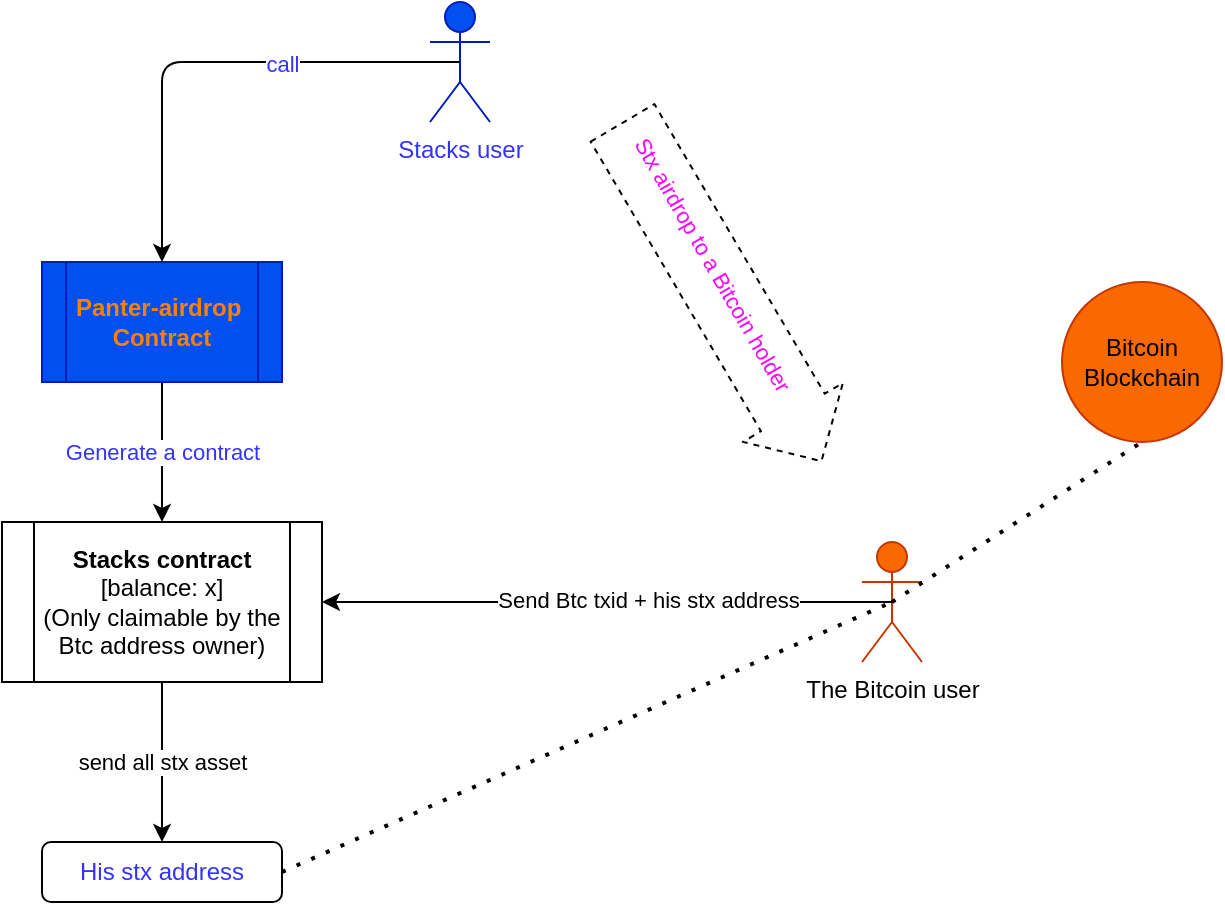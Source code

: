 <mxfile version="14.8.6" type="device"><diagram id="0YWSlg33mPOy8ILozCWM" name="Page-1"><mxGraphModel dx="1038" dy="489" grid="1" gridSize="10" guides="1" tooltips="1" connect="1" arrows="1" fold="1" page="1" pageScale="1" pageWidth="827" pageHeight="1169" math="0" shadow="0"><root><mxCell id="0"/><mxCell id="1" parent="0"/><mxCell id="HBDzhv18n-YTrY5k8yvx-9" value="Generate a contract" style="edgeStyle=orthogonalEdgeStyle;rounded=0;orthogonalLoop=1;jettySize=auto;html=1;fontColor=#3333FF;" edge="1" parent="1" source="HBDzhv18n-YTrY5k8yvx-2" target="HBDzhv18n-YTrY5k8yvx-8"><mxGeometry relative="1" as="geometry"/></mxCell><mxCell id="HBDzhv18n-YTrY5k8yvx-2" value="&lt;b&gt;&lt;font color=&quot;#ff8000&quot;&gt;Panter-airdrop&amp;nbsp;&lt;br&gt;Contract&lt;/font&gt;&lt;/b&gt;" style="shape=process;whiteSpace=wrap;html=1;backgroundOutline=1;fillColor=#0050ef;strokeColor=#001DBC;fontColor=#ffffff;" vertex="1" parent="1"><mxGeometry x="220" y="160" width="120" height="60" as="geometry"/></mxCell><mxCell id="HBDzhv18n-YTrY5k8yvx-3" value="Stacks user" style="shape=umlActor;verticalLabelPosition=bottom;verticalAlign=top;html=1;outlineConnect=0;fillColor=#0050ef;strokeColor=#001DBC;fontColor=#3333FF;" vertex="1" parent="1"><mxGeometry x="414" y="30" width="30" height="60" as="geometry"/></mxCell><mxCell id="HBDzhv18n-YTrY5k8yvx-6" value="" style="endArrow=classic;html=1;fontColor=#3333FF;exitX=0.5;exitY=0.5;exitDx=0;exitDy=0;exitPerimeter=0;entryX=0.5;entryY=0;entryDx=0;entryDy=0;" edge="1" parent="1" source="HBDzhv18n-YTrY5k8yvx-3" target="HBDzhv18n-YTrY5k8yvx-2"><mxGeometry width="50" height="50" relative="1" as="geometry"><mxPoint x="250" y="120" as="sourcePoint"/><mxPoint x="300" y="70" as="targetPoint"/><Array as="points"><mxPoint x="280" y="60"/></Array></mxGeometry></mxCell><mxCell id="HBDzhv18n-YTrY5k8yvx-7" value="call" style="edgeLabel;html=1;align=center;verticalAlign=middle;resizable=0;points=[];fontColor=#3333FF;" vertex="1" connectable="0" parent="HBDzhv18n-YTrY5k8yvx-6"><mxGeometry x="-0.283" y="1" relative="1" as="geometry"><mxPoint as="offset"/></mxGeometry></mxCell><mxCell id="HBDzhv18n-YTrY5k8yvx-8" value="&lt;font color=&quot;#000000&quot;&gt;&lt;b&gt;Stacks contract&lt;/b&gt; [balance: x]&lt;br&gt;(Only claimable by the Btc address owner)&lt;br&gt;&lt;/font&gt;" style="shape=process;whiteSpace=wrap;html=1;backgroundOutline=1;fontColor=#3333FF;" vertex="1" parent="1"><mxGeometry x="200" y="290" width="160" height="80" as="geometry"/></mxCell><mxCell id="HBDzhv18n-YTrY5k8yvx-11" value="The Bitcoin user" style="shape=umlActor;verticalLabelPosition=bottom;verticalAlign=top;html=1;outlineConnect=0;fontColor=#000000;fillColor=#fa6800;strokeColor=#C73500;" vertex="1" parent="1"><mxGeometry x="630" y="300" width="30" height="60" as="geometry"/></mxCell><mxCell id="HBDzhv18n-YTrY5k8yvx-15" value="" style="endArrow=classic;html=1;fontColor=#3333FF;exitX=0.5;exitY=0.5;exitDx=0;exitDy=0;exitPerimeter=0;entryX=1;entryY=0.5;entryDx=0;entryDy=0;" edge="1" parent="1" source="HBDzhv18n-YTrY5k8yvx-11" target="HBDzhv18n-YTrY5k8yvx-8"><mxGeometry width="50" height="50" relative="1" as="geometry"><mxPoint x="430" y="360" as="sourcePoint"/><mxPoint x="480" y="310" as="targetPoint"/></mxGeometry></mxCell><mxCell id="HBDzhv18n-YTrY5k8yvx-16" value="&lt;font color=&quot;#000000&quot;&gt;Send Btc txid + his stx address&lt;/font&gt;" style="edgeLabel;html=1;align=center;verticalAlign=middle;resizable=0;points=[];fontColor=#3333FF;" vertex="1" connectable="0" parent="HBDzhv18n-YTrY5k8yvx-15"><mxGeometry x="-0.145" y="-1" relative="1" as="geometry"><mxPoint as="offset"/></mxGeometry></mxCell><mxCell id="HBDzhv18n-YTrY5k8yvx-19" value="His stx address" style="rounded=1;whiteSpace=wrap;html=1;fontColor=#3333FF;" vertex="1" parent="1"><mxGeometry x="220" y="450" width="120" height="30" as="geometry"/></mxCell><mxCell id="HBDzhv18n-YTrY5k8yvx-20" value="&lt;font color=&quot;#000000&quot;&gt;send all stx asset&lt;/font&gt;" style="endArrow=classic;html=1;fontColor=#3333FF;exitX=0.5;exitY=1;exitDx=0;exitDy=0;entryX=0.5;entryY=0;entryDx=0;entryDy=0;" edge="1" parent="1" source="HBDzhv18n-YTrY5k8yvx-8" target="HBDzhv18n-YTrY5k8yvx-19"><mxGeometry width="50" height="50" relative="1" as="geometry"><mxPoint x="170" y="440" as="sourcePoint"/><mxPoint x="220" y="390" as="targetPoint"/></mxGeometry></mxCell><mxCell id="HBDzhv18n-YTrY5k8yvx-21" value="" style="endArrow=none;dashed=1;html=1;dashPattern=1 3;strokeWidth=2;fontColor=#3333FF;exitX=1;exitY=0.5;exitDx=0;exitDy=0;entryX=0.5;entryY=0.5;entryDx=0;entryDy=0;entryPerimeter=0;" edge="1" parent="1" source="HBDzhv18n-YTrY5k8yvx-19" target="HBDzhv18n-YTrY5k8yvx-11"><mxGeometry width="50" height="50" relative="1" as="geometry"><mxPoint x="390" y="470" as="sourcePoint"/><mxPoint x="440" y="420" as="targetPoint"/></mxGeometry></mxCell><mxCell id="HBDzhv18n-YTrY5k8yvx-23" value="Bitcoin Blockchain" style="ellipse;whiteSpace=wrap;html=1;aspect=fixed;fontColor=#000000;fillColor=#fa6800;strokeColor=#C73500;" vertex="1" parent="1"><mxGeometry x="730" y="170" width="80" height="80" as="geometry"/></mxCell><mxCell id="HBDzhv18n-YTrY5k8yvx-24" value="" style="endArrow=none;dashed=1;html=1;dashPattern=1 3;strokeWidth=2;fontColor=#3333FF;exitX=0.5;exitY=0.5;exitDx=0;exitDy=0;exitPerimeter=0;entryX=0.5;entryY=1;entryDx=0;entryDy=0;" edge="1" parent="1" source="HBDzhv18n-YTrY5k8yvx-11" target="HBDzhv18n-YTrY5k8yvx-23"><mxGeometry width="50" height="50" relative="1" as="geometry"><mxPoint x="710" y="300" as="sourcePoint"/><mxPoint x="760" y="250" as="targetPoint"/></mxGeometry></mxCell><mxCell id="HBDzhv18n-YTrY5k8yvx-27" value="" style="shape=flexArrow;endArrow=classic;html=1;fontColor=#3333FF;dashed=1;width=37;endSize=9.08;" edge="1" parent="1"><mxGeometry width="50" height="50" relative="1" as="geometry"><mxPoint x="510" y="90" as="sourcePoint"/><mxPoint x="610" y="260" as="targetPoint"/></mxGeometry></mxCell><mxCell id="HBDzhv18n-YTrY5k8yvx-28" value="Stx airdrop to a Bitcoin holder" style="edgeLabel;html=1;align=center;verticalAlign=middle;resizable=0;points=[];fontColor=#FF00FF;rotation=60;" vertex="1" connectable="0" parent="HBDzhv18n-YTrY5k8yvx-27"><mxGeometry x="-0.149" y="3" relative="1" as="geometry"><mxPoint as="offset"/></mxGeometry></mxCell></root></mxGraphModel></diagram></mxfile>